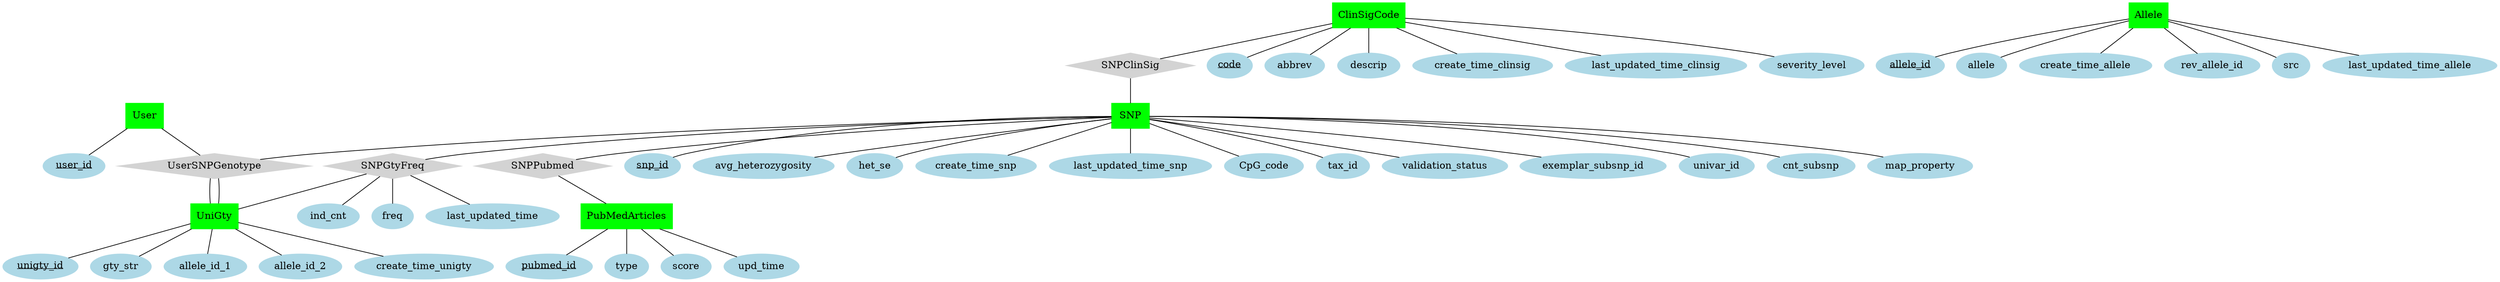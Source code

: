 // Convert with:
//   neato -Goverlap=prism -Tpng object-relations.dot

graph g {
	// basic nodes
	node [style=filled]
	// entities
	node [shape=box color=green] SNP PubMedArticles ClinSigCode Allele UniGty User
	// relations
	node [shape=diamond color=lightgray] SNPGtyFreq SNPClinSig SNPPubmed UserSNPGenotype
	// removed: SNPAlleleFreq
	
	// attributes
	node [shape=ellipse color=lightblue]
	SNP -- {snp_id avg_heterozygosity het_se create_time_snp last_updated_time_snp CpG_code tax_id validation_status exemplar_subsnp_id univar_id cnt_subsnp map_property}
	PubMedArticles -- {pubmed_id type score upd_time}
	ClinSigCode -- {code abbrev descrip create_time_clinsig last_updated_time_clinsig severity_level}
	Allele -- {allele_id allele create_time_allele rev_allele_id src last_updated_time_allele}
	UniGty -- {unigty_id gty_str allele_id_1 allele_id_2 create_time_unigty}
	User -- {user_id}
	
	SNPGtyFreq -- {ind_cnt freq last_updated_time}
	//removed: SNPAlleleFreq -- {freq} UserSNPGenotype -- {chr_num position}
		
	// primary keys (and other custom labels)
	snp_id [label=<<u>snp_id</u>>]
	pubmed_id [label=<<u>pubmed_id</u>>]
	code [label=<<u>code</u>>]
	allele_id [label=<<u>allele_id</u>>]
	unigty_id [label=<<u>unigty_id</u>>]
	user_id [label=<<u>user_id</u>>]
	
	// undirected relations
	SNP -- SNPPubmed -- PubMedArticles
	ClinSigCode -- SNPClinSig -- SNP
	SNP -- SNPGtyFreq -- UniGty
	User -- UserSNPGenotype -- UniGty
	SNP -- UserSNPGenotype -- UniGty
}
